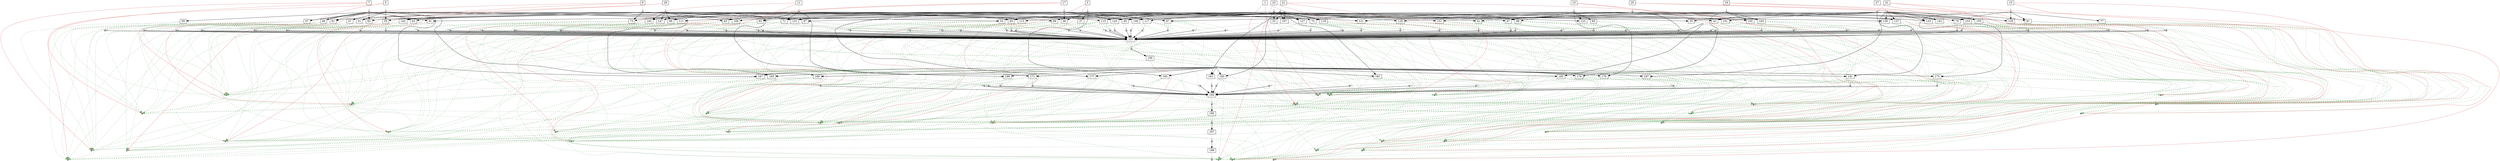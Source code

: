 strict digraph  {
	node [label="\N"];
	1	 [height=0,
		shape=rect,
		size=13.75,
		width=0];
	2	 [fillcolor=gray,
		height=0.1,
		label="",
		shape=rect,
		size=0,
		style=filled,
		width=0.1];
	1 -> 2	 [color=gray,
		size=12551910.0];
	201	 [fillcolor="#88bb88",
		height=0.1,
		label="",
		shape=rect,
		size=0,
		style=filled,
		width=0.1];
	1 -> 201	 [color="#dd7777",
		size=3225345.0,
		weight=0];
	202	 [fillcolor="#88bb88",
		height=0.1,
		label="",
		shape=rect,
		size=0,
		style=filled,
		width=0.1];
	1 -> 202	 [color="#dd7777",
		size=3225345.0,
		weight=0];
	33	 [height=0,
		shape=rect,
		size=10.79,
		width=0];
	2 -> 33	 [size=0];
	35	 [height=0,
		shape=rect,
		size=10.67,
		width=0];
	2 -> 35	 [size=0];
	69	 [height=0,
		shape=rect,
		size=10.64,
		width=0];
	2 -> 69	 [size=0];
	107	 [height=0,
		shape=rect,
		size=10.63,
		width=0];
	2 -> 107	 [size=0];
	129	 [height=0,
		shape=rect,
		size=10.56,
		width=0];
	2 -> 129	 [size=0];
	161	 [height=0,
		shape=rect,
		size=10.81,
		width=0];
	2 -> 161	 [size=0];
	3	 [height=0,
		shape=rect,
		size=13.22,
		width=0];
	4	 [fillcolor=gray,
		height=0.1,
		label="",
		shape=rect,
		size=0,
		style=filled,
		width=0.1];
	3 -> 4	 [color=gray,
		size=12519586.0];
	203	 [fillcolor="#88bb88",
		height=0.1,
		label="",
		shape=rect,
		size=0,
		style=filled,
		width=0.1];
	3 -> 203	 [color="#dd7777",
		size=3225345.0,
		weight=0];
	204	 [fillcolor="#88bb88",
		height=0.1,
		label="",
		shape=rect,
		size=0,
		style=filled,
		width=0.1];
	3 -> 204	 [color="#dd7777",
		size=3225345.0,
		weight=0];
	37	 [height=0,
		shape=rect,
		size=10.74,
		width=0];
	4 -> 37	 [size=0];
	39	 [height=0,
		shape=rect,
		size=10.61,
		width=0];
	4 -> 39	 [size=0];
	41	 [height=0,
		shape=rect,
		size=10.58,
		width=0];
	4 -> 41	 [size=0];
	43	 [height=0,
		shape=rect,
		size=10.65,
		width=0];
	4 -> 43	 [size=0];
	45	 [height=0,
		shape=rect,
		size=10.43,
		width=0];
	4 -> 45	 [size=0];
	71	 [height=0,
		shape=rect,
		size=10.69,
		width=0];
	4 -> 71	 [size=0];
	131	 [height=0,
		shape=rect,
		size=10.46,
		width=0];
	4 -> 131	 [size=0];
	163	 [height=0,
		shape=rect,
		size=10.92,
		width=0];
	4 -> 163	 [size=0];
	5	 [height=0,
		shape=rect,
		size=13.45,
		width=0];
	6	 [fillcolor=gray,
		height=0.1,
		label="",
		shape=rect,
		size=0,
		style=filled,
		width=0.1];
	5 -> 6	 [color=gray,
		size=12573522.0];
	205	 [fillcolor="#88bb88",
		height=0.1,
		label="",
		shape=rect,
		size=0,
		style=filled,
		width=0.1];
	5 -> 205	 [color="#dd7777",
		size=3225345.0,
		weight=0];
	206	 [fillcolor="#88bb88",
		height=0.1,
		label="",
		shape=rect,
		size=0,
		style=filled,
		width=0.1];
	5 -> 206	 [color="#dd7777",
		size=3225345.0,
		weight=0];
	47	 [height=0,
		shape=rect,
		size=10.48,
		width=0];
	6 -> 47	 [size=0];
	49	 [height=0,
		shape=rect,
		size=10.55,
		width=0];
	6 -> 49	 [size=0];
	51	 [height=0,
		shape=rect,
		size=10.52,
		width=0];
	6 -> 51	 [size=0];
	53	 [height=0,
		shape=rect,
		size=10.7,
		width=0];
	6 -> 53	 [size=0];
	55	 [height=0,
		shape=rect,
		size=10.64,
		width=0];
	6 -> 55	 [size=0];
	57	 [height=0,
		shape=rect,
		size=10.55,
		width=0];
	6 -> 57	 [size=0];
	83	 [height=0,
		shape=rect,
		size=10.54,
		width=0];
	6 -> 83	 [size=0];
	109	 [height=0,
		shape=rect,
		size=10.62,
		width=0];
	6 -> 109	 [size=0];
	165	 [height=0,
		shape=rect,
		size=10.81,
		width=0];
	6 -> 165	 [size=0];
	7	 [height=0,
		shape=rect,
		size=13.94,
		width=0];
	8	 [fillcolor=gray,
		height=0.1,
		label="",
		shape=rect,
		size=0,
		style=filled,
		width=0.1];
	7 -> 8	 [color=gray,
		size=12566710.0];
	207	 [fillcolor="#88bb88",
		height=0.1,
		label="",
		shape=rect,
		size=0,
		style=filled,
		width=0.1];
	7 -> 207	 [color="#dd7777",
		size=3225345.0,
		weight=0];
	208	 [fillcolor="#88bb88",
		height=0.1,
		label="",
		shape=rect,
		size=0,
		style=filled,
		width=0.1];
	7 -> 208	 [color="#dd7777",
		size=3225345.0,
		weight=0];
	8 -> 49	 [size=0];
	8 -> 57	 [size=0];
	59	 [height=0,
		shape=rect,
		size=10.51,
		width=0];
	8 -> 59	 [size=0];
	61	 [height=0,
		shape=rect,
		size=10.64,
		width=0];
	8 -> 61	 [size=0];
	63	 [height=0,
		shape=rect,
		size=10.72,
		width=0];
	8 -> 63	 [size=0];
	65	 [height=0,
		shape=rect,
		size=10.42,
		width=0];
	8 -> 65	 [size=0];
	91	 [height=0,
		shape=rect,
		size=10.45,
		width=0];
	8 -> 91	 [size=0];
	111	 [height=0,
		shape=rect,
		size=10.62,
		width=0];
	8 -> 111	 [size=0];
	167	 [height=0,
		shape=rect,
		size=10.66,
		width=0];
	8 -> 167	 [size=0];
	9	 [height=0,
		shape=rect,
		size=13.5,
		width=0];
	10	 [fillcolor=gray,
		height=0.1,
		label="",
		shape=rect,
		size=0,
		style=filled,
		width=0.1];
	9 -> 10	 [color=gray,
		size=12532602.0];
	209	 [fillcolor="#88bb88",
		height=0.1,
		label="",
		shape=rect,
		size=0,
		style=filled,
		width=0.1];
	9 -> 209	 [color="#dd7777",
		size=3225345.0,
		weight=0];
	210	 [fillcolor="#88bb88",
		height=0.1,
		label="",
		shape=rect,
		size=0,
		style=filled,
		width=0.1];
	9 -> 210	 [color="#dd7777",
		size=3225345.0,
		weight=0];
	10 -> 51	 [size=0];
	10 -> 61	 [size=0];
	67	 [height=0,
		shape=rect,
		size=10.57,
		width=0];
	10 -> 67	 [size=0];
	73	 [height=0,
		shape=rect,
		size=10.7,
		width=0];
	10 -> 73	 [size=0];
	113	 [height=0,
		shape=rect,
		size=10.54,
		width=0];
	10 -> 113	 [size=0];
	121	 [height=0,
		shape=rect,
		size=10.47,
		width=0];
	10 -> 121	 [size=0];
	143	 [height=0,
		shape=rect,
		size=10.74,
		width=0];
	10 -> 143	 [size=0];
	169	 [height=0,
		shape=rect,
		size=10.74,
		width=0];
	10 -> 169	 [size=0];
	11	 [height=0,
		shape=rect,
		size=13.67,
		width=0];
	12	 [fillcolor=gray,
		height=0.1,
		label="",
		shape=rect,
		size=0,
		style=filled,
		width=0.1];
	11 -> 12	 [color=gray,
		size=12576784.0];
	211	 [fillcolor="#88bb88",
		height=0.1,
		label="",
		shape=rect,
		size=0,
		style=filled,
		width=0.1];
	11 -> 211	 [color="#dd7777",
		size=3225345.0,
		weight=0];
	212	 [fillcolor="#88bb88",
		height=0.1,
		label="",
		shape=rect,
		size=0,
		style=filled,
		width=0.1];
	11 -> 212	 [color="#dd7777",
		size=3225345.0,
		weight=0];
	12 -> 69	 [size=0];
	12 -> 71	 [size=0];
	12 -> 73	 [size=0];
	75	 [height=0,
		shape=rect,
		size=10.64,
		width=0];
	12 -> 75	 [size=0];
	93	 [height=0,
		shape=rect,
		size=10.61,
		width=0];
	12 -> 93	 [size=0];
	115	 [height=0,
		shape=rect,
		size=10.78,
		width=0];
	12 -> 115	 [size=0];
	145	 [height=0,
		shape=rect,
		size=10.63,
		width=0];
	12 -> 145	 [size=0];
	171	 [height=0,
		shape=rect,
		size=10.62,
		width=0];
	12 -> 171	 [size=0];
	13	 [height=0,
		shape=rect,
		size=13.59,
		width=0];
	14	 [fillcolor=gray,
		height=0.1,
		label="",
		shape=rect,
		size=0,
		style=filled,
		width=0.1];
	13 -> 14	 [color=gray,
		size=12537082.0];
	213	 [fillcolor="#88bb88",
		height=0.1,
		label="",
		shape=rect,
		size=0,
		style=filled,
		width=0.1];
	13 -> 213	 [color="#dd7777",
		size=3225345.0,
		weight=0];
	214	 [fillcolor="#88bb88",
		height=0.1,
		label="",
		shape=rect,
		size=0,
		style=filled,
		width=0.1];
	13 -> 214	 [color="#dd7777",
		size=3225345.0,
		weight=0];
	77	 [height=0,
		shape=rect,
		size=10.54,
		width=0];
	14 -> 77	 [size=0];
	79	 [height=0,
		shape=rect,
		size=10.48,
		width=0];
	14 -> 79	 [size=0];
	81	 [height=0,
		shape=rect,
		size=10.52,
		width=0];
	14 -> 81	 [size=0];
	135	 [height=0,
		shape=rect,
		size=10.64,
		width=0];
	14 -> 135	 [size=0];
	173	 [height=0,
		shape=rect,
		size=10.75,
		width=0];
	14 -> 173	 [size=0];
	15	 [height=0,
		shape=rect,
		size=13.58,
		width=0];
	16	 [fillcolor=gray,
		height=0.1,
		label="",
		shape=rect,
		size=0,
		style=filled,
		width=0.1];
	15 -> 16	 [color=gray,
		size=12595850.0];
	215	 [fillcolor="#88bb88",
		height=0.1,
		label="",
		shape=rect,
		size=0,
		style=filled,
		width=0.1];
	15 -> 215	 [color="#dd7777",
		size=3225345.0,
		weight=0];
	216	 [fillcolor="#88bb88",
		height=0.1,
		label="",
		shape=rect,
		size=0,
		style=filled,
		width=0.1];
	15 -> 216	 [color="#dd7777",
		size=3225345.0,
		weight=0];
	16 -> 53	 [size=0];
	16 -> 83	 [size=0];
	85	 [height=0,
		shape=rect,
		size=10.6,
		width=0];
	16 -> 85	 [size=0];
	87	 [height=0,
		shape=rect,
		size=10.62,
		width=0];
	16 -> 87	 [size=0];
	89	 [height=0,
		shape=rect,
		size=10.46,
		width=0];
	16 -> 89	 [size=0];
	103	 [height=0,
		shape=rect,
		size=10.55,
		width=0];
	16 -> 103	 [size=0];
	123	 [height=0,
		shape=rect,
		size=10.76,
		width=0];
	16 -> 123	 [size=0];
	137	 [height=0,
		shape=rect,
		size=10.62,
		width=0];
	16 -> 137	 [size=0];
	175	 [height=0,
		shape=rect,
		size=10.8,
		width=0];
	16 -> 175	 [size=0];
	17	 [height=0,
		shape=rect,
		size=13.94,
		width=0];
	18	 [fillcolor=gray,
		height=0.1,
		label="",
		shape=rect,
		size=0,
		style=filled,
		width=0.1];
	17 -> 18	 [color=gray,
		size=12543776.0];
	217	 [fillcolor="#88bb88",
		height=0.1,
		label="",
		shape=rect,
		size=0,
		style=filled,
		width=0.1];
	17 -> 217	 [color="#dd7777",
		size=3225345.0,
		weight=0];
	218	 [fillcolor="#88bb88",
		height=0.1,
		label="",
		shape=rect,
		size=0,
		style=filled,
		width=0.1];
	17 -> 218	 [color="#dd7777",
		size=3225345.0,
		weight=0];
	18 -> 39	 [size=0];
	18 -> 63	 [size=0];
	18 -> 87	 [size=0];
	18 -> 91	 [size=0];
	18 -> 93	 [size=0];
	95	 [height=0,
		shape=rect,
		size=10.51,
		width=0];
	18 -> 95	 [size=0];
	97	 [height=0,
		shape=rect,
		size=10.53,
		width=0];
	18 -> 97	 [size=0];
	99	 [height=0,
		shape=rect,
		size=10.62,
		width=0];
	18 -> 99	 [size=0];
	101	 [height=0,
		shape=rect,
		size=10.66,
		width=0];
	18 -> 101	 [size=0];
	117	 [height=0,
		shape=rect,
		size=10.64,
		width=0];
	18 -> 117	 [size=0];
	125	 [height=0,
		shape=rect,
		size=10.4,
		width=0];
	18 -> 125	 [size=0];
	147	 [height=0,
		shape=rect,
		size=10.66,
		width=0];
	18 -> 147	 [size=0];
	177	 [height=0,
		shape=rect,
		size=10.82,
		width=0];
	18 -> 177	 [size=0];
	19	 [height=0,
		shape=rect,
		size=13.64,
		width=0];
	20	 [fillcolor=gray,
		height=0.1,
		label="",
		shape=rect,
		size=0,
		style=filled,
		width=0.1];
	19 -> 20	 [color=gray,
		size=12558428.0];
	219	 [fillcolor="#88bb88",
		height=0.1,
		label="",
		shape=rect,
		size=0,
		style=filled,
		width=0.1];
	19 -> 219	 [color="#dd7777",
		size=3225345.0,
		weight=0];
	220	 [fillcolor="#88bb88",
		height=0.1,
		label="",
		shape=rect,
		size=0,
		style=filled,
		width=0.1];
	19 -> 220	 [color="#dd7777",
		size=3225345.0,
		weight=0];
	20 -> 41	 [size=0];
	20 -> 75	 [size=0];
	20 -> 103	 [size=0];
	105	 [height=0,
		shape=rect,
		size=10.73,
		width=0];
	20 -> 105	 [size=0];
	153	 [height=0,
		shape=rect,
		size=10.62,
		width=0];
	20 -> 153	 [size=0];
	179	 [height=0,
		shape=rect,
		size=10.93,
		width=0];
	20 -> 179	 [size=0];
	21	 [height=0,
		shape=rect,
		size=13.75,
		width=0];
	22	 [fillcolor=gray,
		height=0.1,
		label="",
		shape=rect,
		size=0,
		style=filled,
		width=0.1];
	21 -> 22	 [color=gray,
		size=12555742.0];
	221	 [fillcolor="#88bb88",
		height=0.1,
		label="",
		shape=rect,
		size=0,
		style=filled,
		width=0.1];
	21 -> 221	 [color="#dd7777",
		size=3225345.0,
		weight=0];
	222	 [fillcolor="#88bb88",
		height=0.1,
		label="",
		shape=rect,
		size=0,
		style=filled,
		width=0.1];
	21 -> 222	 [color="#dd7777",
		size=3225345.0,
		weight=0];
	22 -> 79	 [size=0];
	22 -> 95	 [size=0];
	22 -> 105	 [size=0];
	22 -> 107	 [size=0];
	22 -> 109	 [size=0];
	22 -> 111	 [size=0];
	22 -> 113	 [size=0];
	22 -> 115	 [size=0];
	22 -> 117	 [size=0];
	119	 [height=0,
		shape=rect,
		size=10.57,
		width=0];
	22 -> 119	 [size=0];
	127	 [height=0,
		shape=rect,
		size=10.54,
		width=0];
	22 -> 127	 [size=0];
	139	 [height=0,
		shape=rect,
		size=10.46,
		width=0];
	22 -> 139	 [size=0];
	181	 [height=0,
		shape=rect,
		size=10.77,
		width=0];
	22 -> 181	 [size=0];
	23	 [height=0,
		shape=rect,
		size=13.69,
		width=0];
	24	 [fillcolor=gray,
		height=0.1,
		label="",
		shape=rect,
		size=0,
		style=filled,
		width=0.1];
	23 -> 24	 [color=gray,
		size=12554276.0];
	223	 [fillcolor="#88bb88",
		height=0.1,
		label="",
		shape=rect,
		size=0,
		style=filled,
		width=0.1];
	23 -> 223	 [color="#dd7777",
		size=3225345.0,
		weight=0];
	224	 [fillcolor="#88bb88",
		height=0.1,
		label="",
		shape=rect,
		size=0,
		style=filled,
		width=0.1];
	23 -> 224	 [color="#dd7777",
		size=3225345.0,
		weight=0];
	24 -> 33	 [size=0];
	24 -> 67	 [size=0];
	24 -> 89	 [size=0];
	24 -> 119	 [size=0];
	24 -> 121	 [size=0];
	24 -> 123	 [size=0];
	24 -> 125	 [size=0];
	24 -> 127	 [size=0];
	183	 [height=0,
		shape=rect,
		size=10.65,
		width=0];
	24 -> 183	 [size=0];
	25	 [height=0,
		shape=rect,
		size=13.57,
		width=0];
	26	 [fillcolor=gray,
		height=0.1,
		label="",
		shape=rect,
		size=0,
		style=filled,
		width=0.1];
	25 -> 26	 [color=gray,
		size=12528716.0];
	225	 [fillcolor="#88bb88",
		height=0.1,
		label="",
		shape=rect,
		size=0,
		style=filled,
		width=0.1];
	25 -> 225	 [color="#dd7777",
		size=3225345.0,
		weight=0];
	226	 [fillcolor="#88bb88",
		height=0.1,
		label="",
		shape=rect,
		size=0,
		style=filled,
		width=0.1];
	25 -> 226	 [color="#dd7777",
		size=3225345.0,
		weight=0];
	26 -> 129	 [size=0];
	26 -> 131	 [size=0];
	133	 [height=0,
		shape=rect,
		size=10.47,
		width=0];
	26 -> 133	 [size=0];
	141	 [height=0,
		shape=rect,
		size=10.49,
		width=0];
	26 -> 141	 [size=0];
	149	 [height=0,
		shape=rect,
		size=10.58,
		width=0];
	26 -> 149	 [size=0];
	185	 [height=0,
		shape=rect,
		size=10.75,
		width=0];
	26 -> 185	 [size=0];
	27	 [height=0,
		shape=rect,
		size=13.82,
		width=0];
	28	 [fillcolor=gray,
		height=0.1,
		label="",
		shape=rect,
		size=0,
		style=filled,
		width=0.1];
	27 -> 28	 [color=gray,
		size=12522128.0];
	227	 [fillcolor="#88bb88",
		height=0.1,
		label="",
		shape=rect,
		size=0,
		style=filled,
		width=0.1];
	27 -> 227	 [color="#dd7777",
		size=3225345.0,
		weight=0];
	228	 [fillcolor="#88bb88",
		height=0.1,
		label="",
		shape=rect,
		size=0,
		style=filled,
		width=0.1];
	27 -> 228	 [color="#dd7777",
		size=3225345.0,
		weight=0];
	28 -> 35	 [size=0];
	28 -> 43	 [size=0];
	28 -> 81	 [size=0];
	28 -> 97	 [size=0];
	28 -> 133	 [size=0];
	28 -> 135	 [size=0];
	28 -> 137	 [size=0];
	28 -> 139	 [size=0];
	28 -> 141	 [size=0];
	155	 [height=0,
		shape=rect,
		size=10.38,
		width=0];
	28 -> 155	 [size=0];
	187	 [height=0,
		shape=rect,
		size=10.76,
		width=0];
	28 -> 187	 [size=0];
	29	 [height=0,
		shape=rect,
		size=13.12,
		width=0];
	30	 [fillcolor=gray,
		height=0.1,
		label="",
		shape=rect,
		size=0,
		style=filled,
		width=0.1];
	29 -> 30	 [color=gray,
		size=12567426.0];
	229	 [fillcolor="#88bb88",
		height=0.1,
		label="",
		shape=rect,
		size=0,
		style=filled,
		width=0.1];
	29 -> 229	 [color="#dd7777",
		size=3225345.0,
		weight=0];
	230	 [fillcolor="#88bb88",
		height=0.1,
		label="",
		shape=rect,
		size=0,
		style=filled,
		width=0.1];
	29 -> 230	 [color="#dd7777",
		size=3225345.0,
		weight=0];
	30 -> 45	 [size=0];
	30 -> 55	 [size=0];
	30 -> 65	 [size=0];
	30 -> 99	 [size=0];
	30 -> 143	 [size=0];
	30 -> 145	 [size=0];
	30 -> 147	 [size=0];
	30 -> 149	 [size=0];
	151	 [height=0,
		shape=rect,
		size=10.6,
		width=0];
	30 -> 151	 [size=0];
	189	 [height=0,
		shape=rect,
		size=10.62,
		width=0];
	30 -> 189	 [size=0];
	31	 [height=0,
		shape=rect,
		size=13.41,
		width=0];
	32	 [fillcolor=gray,
		height=0.1,
		label="",
		shape=rect,
		size=0,
		style=filled,
		width=0.1];
	31 -> 32	 [color=gray,
		size=12550310.0];
	231	 [fillcolor="#88bb88",
		height=0.1,
		label="",
		shape=rect,
		size=0,
		style=filled,
		width=0.1];
	31 -> 231	 [color="#dd7777",
		size=3225345.0,
		weight=0];
	232	 [fillcolor="#88bb88",
		height=0.1,
		label="",
		shape=rect,
		size=0,
		style=filled,
		width=0.1];
	31 -> 232	 [color="#dd7777",
		size=3225345.0,
		weight=0];
	32 -> 101	 [size=0];
	32 -> 151	 [size=0];
	32 -> 153	 [size=0];
	32 -> 155	 [size=0];
	191	 [height=0,
		shape=rect,
		size=10.4,
		width=0];
	32 -> 191	 [size=0];
	34	 [fillcolor=gray,
		height=0.1,
		label="",
		shape=rect,
		size=0,
		style=filled,
		width=0.1];
	33 -> 34	 [color=gray,
		size=16836755.0];
	33 -> 201	 [color="#77aa77",
		size=0,
		style=dashed,
		weight=0];
	33 -> 202	 [color="#77aa77",
		size=0,
		style=dashed,
		weight=0];
	33 -> 223	 [color="#77aa77",
		size=0,
		style=dashed,
		weight=0];
	33 -> 224	 [color="#77aa77",
		size=0,
		style=dashed,
		weight=0];
	157	 [height=0,
		shape=rect,
		size=4.96,
		width=0];
	34 -> 157	 [size=175033.0];
	36	 [fillcolor=gray,
		height=0.1,
		label="",
		shape=rect,
		size=0,
		style=filled,
		width=0.1];
	35 -> 36	 [color=gray,
		size=16804607.0];
	35 -> 201	 [color="#77aa77",
		size=0,
		style=dashed,
		weight=0];
	35 -> 202	 [color="#77aa77",
		size=0,
		style=dashed,
		weight=0];
	35 -> 227	 [color="#77aa77",
		size=0,
		style=dashed,
		weight=0];
	35 -> 228	 [color="#77aa77",
		size=0,
		style=dashed,
		weight=0];
	36 -> 157	 [size=175033.0];
	38	 [fillcolor=gray,
		height=0.1,
		label="",
		shape=rect,
		size=0,
		style=filled,
		width=0.1];
	37 -> 38	 [color=gray,
		size=8472539.0];
	37 -> 203	 [color="#77aa77",
		size=0,
		style=dashed,
		weight=0];
	37 -> 204	 [color="#77aa77",
		size=0,
		style=dashed,
		weight=0];
	38 -> 157	 [size=175033.0];
	40	 [fillcolor=gray,
		height=0.1,
		label="",
		shape=rect,
		size=0,
		style=filled,
		width=0.1];
	39 -> 40	 [color=gray,
		size=16793931.0];
	39 -> 203	 [color="#77aa77",
		size=0,
		style=dashed,
		weight=0];
	39 -> 204	 [color="#77aa77",
		size=0,
		style=dashed,
		weight=0];
	39 -> 217	 [color="#77aa77",
		size=0,
		style=dashed,
		weight=0];
	39 -> 218	 [color="#77aa77",
		size=0,
		style=dashed,
		weight=0];
	40 -> 157	 [size=175033.0];
	42	 [fillcolor=gray,
		height=0.1,
		label="",
		shape=rect,
		size=0,
		style=filled,
		width=0.1];
	41 -> 42	 [color=gray,
		size=16808583.0];
	41 -> 203	 [color="#77aa77",
		size=0,
		style=dashed,
		weight=0];
	41 -> 204	 [color="#77aa77",
		size=0,
		style=dashed,
		weight=0];
	41 -> 219	 [color="#77aa77",
		size=0,
		style=dashed,
		weight=0];
	41 -> 220	 [color="#77aa77",
		size=0,
		style=dashed,
		weight=0];
	42 -> 157	 [size=175033.0];
	44	 [fillcolor=gray,
		height=0.1,
		label="",
		shape=rect,
		size=0,
		style=filled,
		width=0.1];
	43 -> 44	 [color=gray,
		size=16772283.0];
	43 -> 203	 [color="#77aa77",
		size=0,
		style=dashed,
		weight=0];
	43 -> 204	 [color="#77aa77",
		size=0,
		style=dashed,
		weight=0];
	43 -> 227	 [color="#77aa77",
		size=0,
		style=dashed,
		weight=0];
	43 -> 228	 [color="#77aa77",
		size=0,
		style=dashed,
		weight=0];
	44 -> 157	 [size=175033.0];
	46	 [fillcolor=gray,
		height=0.1,
		label="",
		shape=rect,
		size=0,
		style=filled,
		width=0.1];
	45 -> 46	 [color=gray,
		size=16817581.0];
	45 -> 203	 [color="#77aa77",
		size=0,
		style=dashed,
		weight=0];
	45 -> 204	 [color="#77aa77",
		size=0,
		style=dashed,
		weight=0];
	45 -> 229	 [color="#77aa77",
		size=0,
		style=dashed,
		weight=0];
	45 -> 230	 [color="#77aa77",
		size=0,
		style=dashed,
		weight=0];
	46 -> 157	 [size=175033.0];
	48	 [fillcolor=gray,
		height=0.1,
		label="",
		shape=rect,
		size=0,
		style=filled,
		width=0.1];
	47 -> 48	 [color=gray,
		size=8526475.0];
	47 -> 205	 [color="#77aa77",
		size=0,
		style=dashed,
		weight=0];
	47 -> 206	 [color="#77aa77",
		size=0,
		style=dashed,
		weight=0];
	48 -> 157	 [size=175033.0];
	50	 [fillcolor=gray,
		height=0.1,
		label="",
		shape=rect,
		size=0,
		style=filled,
		width=0.1];
	49 -> 50	 [color=gray,
		size=16870801.0];
	49 -> 205	 [color="#77aa77",
		size=0,
		style=dashed,
		weight=0];
	49 -> 206	 [color="#77aa77",
		size=0,
		style=dashed,
		weight=0];
	49 -> 207	 [color="#77aa77",
		size=0,
		style=dashed,
		weight=0];
	49 -> 208	 [color="#77aa77",
		size=0,
		style=dashed,
		weight=0];
	50 -> 157	 [size=175033.0];
	52	 [fillcolor=gray,
		height=0.1,
		label="",
		shape=rect,
		size=0,
		style=filled,
		width=0.1];
	51 -> 52	 [color=gray,
		size=16836693.0];
	51 -> 205	 [color="#77aa77",
		size=0,
		style=dashed,
		weight=0];
	51 -> 206	 [color="#77aa77",
		size=0,
		style=dashed,
		weight=0];
	51 -> 209	 [color="#77aa77",
		size=0,
		style=dashed,
		weight=0];
	51 -> 210	 [color="#77aa77",
		size=0,
		style=dashed,
		weight=0];
	52 -> 157	 [size=175033.0];
	54	 [fillcolor=gray,
		height=0.1,
		label="",
		shape=rect,
		size=0,
		style=filled,
		width=0.1];
	53 -> 54	 [color=gray,
		size=16899941.0];
	53 -> 205	 [color="#77aa77",
		size=0,
		style=dashed,
		weight=0];
	53 -> 206	 [color="#77aa77",
		size=0,
		style=dashed,
		weight=0];
	53 -> 215	 [color="#77aa77",
		size=0,
		style=dashed,
		weight=0];
	53 -> 216	 [color="#77aa77",
		size=0,
		style=dashed,
		weight=0];
	54 -> 157	 [size=175033.0];
	56	 [fillcolor=gray,
		height=0.1,
		label="",
		shape=rect,
		size=0,
		style=filled,
		width=0.1];
	55 -> 56	 [color=gray,
		size=16871517.0];
	55 -> 205	 [color="#77aa77",
		size=0,
		style=dashed,
		weight=0];
	55 -> 206	 [color="#77aa77",
		size=0,
		style=dashed,
		weight=0];
	55 -> 229	 [color="#77aa77",
		size=0,
		style=dashed,
		weight=0];
	55 -> 230	 [color="#77aa77",
		size=0,
		style=dashed,
		weight=0];
	56 -> 157	 [size=175033.0];
	58	 [fillcolor=gray,
		height=0.1,
		label="",
		shape=rect,
		size=0,
		style=filled,
		width=0.1];
	57 -> 58	 [color=gray,
		size=16870801.0];
	57 -> 205	 [color="#77aa77",
		size=0,
		style=dashed,
		weight=0];
	57 -> 206	 [color="#77aa77",
		size=0,
		style=dashed,
		weight=0];
	57 -> 207	 [color="#77aa77",
		size=0,
		style=dashed,
		weight=0];
	57 -> 208	 [color="#77aa77",
		size=0,
		style=dashed,
		weight=0];
	58 -> 157	 [size=175033.0];
	60	 [fillcolor=gray,
		height=0.1,
		label="",
		shape=rect,
		size=0,
		style=filled,
		width=0.1];
	59 -> 60	 [color=gray,
		size=8519663.0];
	59 -> 207	 [color="#77aa77",
		size=0,
		style=dashed,
		weight=0];
	59 -> 208	 [color="#77aa77",
		size=0,
		style=dashed,
		weight=0];
	60 -> 157	 [size=175033.0];
	62	 [fillcolor=gray,
		height=0.1,
		label="",
		shape=rect,
		size=0,
		style=filled,
		width=0.1];
	61 -> 62	 [color=gray,
		size=16829881.0];
	61 -> 207	 [color="#77aa77",
		size=0,
		style=dashed,
		weight=0];
	61 -> 208	 [color="#77aa77",
		size=0,
		style=dashed,
		weight=0];
	61 -> 209	 [color="#77aa77",
		size=0,
		style=dashed,
		weight=0];
	61 -> 210	 [color="#77aa77",
		size=0,
		style=dashed,
		weight=0];
	62 -> 157	 [size=175033.0];
	64	 [fillcolor=gray,
		height=0.1,
		label="",
		shape=rect,
		size=0,
		style=filled,
		width=0.1];
	63 -> 64	 [color=gray,
		size=16841055.0];
	63 -> 207	 [color="#77aa77",
		size=0,
		style=dashed,
		weight=0];
	63 -> 208	 [color="#77aa77",
		size=0,
		style=dashed,
		weight=0];
	63 -> 217	 [color="#77aa77",
		size=0,
		style=dashed,
		weight=0];
	63 -> 218	 [color="#77aa77",
		size=0,
		style=dashed,
		weight=0];
	64 -> 157	 [size=175033.0];
	66	 [fillcolor=gray,
		height=0.1,
		label="",
		shape=rect,
		size=0,
		style=filled,
		width=0.1];
	65 -> 66	 [color=gray,
		size=16864705.0];
	65 -> 207	 [color="#77aa77",
		size=0,
		style=dashed,
		weight=0];
	65 -> 208	 [color="#77aa77",
		size=0,
		style=dashed,
		weight=0];
	65 -> 229	 [color="#77aa77",
		size=0,
		style=dashed,
		weight=0];
	65 -> 230	 [color="#77aa77",
		size=0,
		style=dashed,
		weight=0];
	66 -> 157	 [size=175033.0];
	68	 [fillcolor=gray,
		height=0.1,
		label="",
		shape=rect,
		size=0,
		style=filled,
		width=0.1];
	67 -> 68	 [color=gray,
		size=16817447.0];
	67 -> 209	 [color="#77aa77",
		size=0,
		style=dashed,
		weight=0];
	67 -> 210	 [color="#77aa77",
		size=0,
		style=dashed,
		weight=0];
	67 -> 223	 [color="#77aa77",
		size=0,
		style=dashed,
		weight=0];
	67 -> 224	 [color="#77aa77",
		size=0,
		style=dashed,
		weight=0];
	68 -> 157	 [size=175033.0];
	70	 [fillcolor=gray,
		height=0.1,
		label="",
		shape=rect,
		size=0,
		style=filled,
		width=0.1];
	69 -> 70	 [color=gray,
		size=16859263.0];
	69 -> 201	 [color="#77aa77",
		size=0,
		style=dashed,
		weight=0];
	69 -> 202	 [color="#77aa77",
		size=0,
		style=dashed,
		weight=0];
	69 -> 211	 [color="#77aa77",
		size=0,
		style=dashed,
		weight=0];
	69 -> 212	 [color="#77aa77",
		size=0,
		style=dashed,
		weight=0];
	70 -> 157	 [size=175033.0];
	72	 [fillcolor=gray,
		height=0.1,
		label="",
		shape=rect,
		size=0,
		style=filled,
		width=0.1];
	71 -> 72	 [color=gray,
		size=16826939.0];
	71 -> 203	 [color="#77aa77",
		size=0,
		style=dashed,
		weight=0];
	71 -> 204	 [color="#77aa77",
		size=0,
		style=dashed,
		weight=0];
	71 -> 211	 [color="#77aa77",
		size=0,
		style=dashed,
		weight=0];
	71 -> 212	 [color="#77aa77",
		size=0,
		style=dashed,
		weight=0];
	72 -> 157	 [size=175033.0];
	74	 [fillcolor=gray,
		height=0.1,
		label="",
		shape=rect,
		size=0,
		style=filled,
		width=0.1];
	73 -> 74	 [color=gray,
		size=16839955.0];
	73 -> 209	 [color="#77aa77",
		size=0,
		style=dashed,
		weight=0];
	73 -> 210	 [color="#77aa77",
		size=0,
		style=dashed,
		weight=0];
	73 -> 211	 [color="#77aa77",
		size=0,
		style=dashed,
		weight=0];
	73 -> 212	 [color="#77aa77",
		size=0,
		style=dashed,
		weight=0];
	74 -> 157	 [size=175033.0];
	76	 [fillcolor=gray,
		height=0.1,
		label="",
		shape=rect,
		size=0,
		style=filled,
		width=0.1];
	75 -> 76	 [color=gray,
		size=16865781.0];
	75 -> 211	 [color="#77aa77",
		size=0,
		style=dashed,
		weight=0];
	75 -> 212	 [color="#77aa77",
		size=0,
		style=dashed,
		weight=0];
	75 -> 219	 [color="#77aa77",
		size=0,
		style=dashed,
		weight=0];
	75 -> 220	 [color="#77aa77",
		size=0,
		style=dashed,
		weight=0];
	76 -> 157	 [size=175033.0];
	78	 [fillcolor=gray,
		height=0.1,
		label="",
		shape=rect,
		size=0,
		style=filled,
		width=0.1];
	77 -> 78	 [color=gray,
		size=8490035.0];
	77 -> 213	 [color="#77aa77",
		size=0,
		style=dashed,
		weight=0];
	77 -> 214	 [color="#77aa77",
		size=0,
		style=dashed,
		weight=0];
	78 -> 157	 [size=175033.0];
	80	 [fillcolor=gray,
		height=0.1,
		label="",
		shape=rect,
		size=0,
		style=filled,
		width=0.1];
	79 -> 80	 [color=gray,
		size=16823393.0];
	79 -> 213	 [color="#77aa77",
		size=0,
		style=dashed,
		weight=0];
	79 -> 214	 [color="#77aa77",
		size=0,
		style=dashed,
		weight=0];
	79 -> 221	 [color="#77aa77",
		size=0,
		style=dashed,
		weight=0];
	79 -> 222	 [color="#77aa77",
		size=0,
		style=dashed,
		weight=0];
	80 -> 157	 [size=175033.0];
	82	 [fillcolor=gray,
		height=0.1,
		label="",
		shape=rect,
		size=0,
		style=filled,
		width=0.1];
	81 -> 82	 [color=gray,
		size=16789779.0];
	81 -> 213	 [color="#77aa77",
		size=0,
		style=dashed,
		weight=0];
	81 -> 214	 [color="#77aa77",
		size=0,
		style=dashed,
		weight=0];
	81 -> 227	 [color="#77aa77",
		size=0,
		style=dashed,
		weight=0];
	81 -> 228	 [color="#77aa77",
		size=0,
		style=dashed,
		weight=0];
	82 -> 157	 [size=175033.0];
	84	 [fillcolor=gray,
		height=0.1,
		label="",
		shape=rect,
		size=0,
		style=filled,
		width=0.1];
	83 -> 84	 [color=gray,
		size=16899941.0];
	83 -> 205	 [color="#77aa77",
		size=0,
		style=dashed,
		weight=0];
	83 -> 206	 [color="#77aa77",
		size=0,
		style=dashed,
		weight=0];
	83 -> 215	 [color="#77aa77",
		size=0,
		style=dashed,
		weight=0];
	83 -> 216	 [color="#77aa77",
		size=0,
		style=dashed,
		weight=0];
	84 -> 157	 [size=175033.0];
	86	 [fillcolor=gray,
		height=0.1,
		label="",
		shape=rect,
		size=0,
		style=filled,
		width=0.1];
	85 -> 86	 [color=gray,
		size=8548803.0];
	85 -> 215	 [color="#77aa77",
		size=0,
		style=dashed,
		weight=0];
	85 -> 216	 [color="#77aa77",
		size=0,
		style=dashed,
		weight=0];
	86 -> 157	 [size=175033.0];
	88	 [fillcolor=gray,
		height=0.1,
		label="",
		shape=rect,
		size=0,
		style=filled,
		width=0.1];
	87 -> 88	 [color=gray,
		size=16870195.0];
	87 -> 215	 [color="#77aa77",
		size=0,
		style=dashed,
		weight=0];
	87 -> 216	 [color="#77aa77",
		size=0,
		style=dashed,
		weight=0];
	87 -> 217	 [color="#77aa77",
		size=0,
		style=dashed,
		weight=0];
	87 -> 218	 [color="#77aa77",
		size=0,
		style=dashed,
		weight=0];
	88 -> 157	 [size=175033.0];
	90	 [fillcolor=gray,
		height=0.1,
		label="",
		shape=rect,
		size=0,
		style=filled,
		width=0.1];
	89 -> 90	 [color=gray,
		size=16880695.0];
	89 -> 215	 [color="#77aa77",
		size=0,
		style=dashed,
		weight=0];
	89 -> 216	 [color="#77aa77",
		size=0,
		style=dashed,
		weight=0];
	89 -> 223	 [color="#77aa77",
		size=0,
		style=dashed,
		weight=0];
	89 -> 224	 [color="#77aa77",
		size=0,
		style=dashed,
		weight=0];
	90 -> 157	 [size=175033.0];
	92	 [fillcolor=gray,
		height=0.1,
		label="",
		shape=rect,
		size=0,
		style=filled,
		width=0.1];
	91 -> 92	 [color=gray,
		size=16841055.0];
	91 -> 207	 [color="#77aa77",
		size=0,
		style=dashed,
		weight=0];
	91 -> 208	 [color="#77aa77",
		size=0,
		style=dashed,
		weight=0];
	91 -> 217	 [color="#77aa77",
		size=0,
		style=dashed,
		weight=0];
	91 -> 218	 [color="#77aa77",
		size=0,
		style=dashed,
		weight=0];
	92 -> 157	 [size=175033.0];
	94	 [fillcolor=gray,
		height=0.1,
		label="",
		shape=rect,
		size=0,
		style=filled,
		width=0.1];
	93 -> 94	 [color=gray,
		size=16851129.0];
	93 -> 211	 [color="#77aa77",
		size=0,
		style=dashed,
		weight=0];
	93 -> 212	 [color="#77aa77",
		size=0,
		style=dashed,
		weight=0];
	93 -> 217	 [color="#77aa77",
		size=0,
		style=dashed,
		weight=0];
	93 -> 218	 [color="#77aa77",
		size=0,
		style=dashed,
		weight=0];
	94 -> 157	 [size=175033.0];
	96	 [fillcolor=gray,
		height=0.1,
		label="",
		shape=rect,
		size=0,
		style=filled,
		width=0.1];
	95 -> 96	 [color=gray,
		size=16830087.0];
	95 -> 217	 [color="#77aa77",
		size=0,
		style=dashed,
		weight=0];
	95 -> 218	 [color="#77aa77",
		size=0,
		style=dashed,
		weight=0];
	95 -> 221	 [color="#77aa77",
		size=0,
		style=dashed,
		weight=0];
	95 -> 222	 [color="#77aa77",
		size=0,
		style=dashed,
		weight=0];
	96 -> 157	 [size=175033.0];
	98	 [fillcolor=gray,
		height=0.1,
		label="",
		shape=rect,
		size=0,
		style=filled,
		width=0.1];
	97 -> 98	 [color=gray,
		size=16796473.0];
	97 -> 217	 [color="#77aa77",
		size=0,
		style=dashed,
		weight=0];
	97 -> 218	 [color="#77aa77",
		size=0,
		style=dashed,
		weight=0];
	97 -> 227	 [color="#77aa77",
		size=0,
		style=dashed,
		weight=0];
	97 -> 228	 [color="#77aa77",
		size=0,
		style=dashed,
		weight=0];
	98 -> 157	 [size=175033.0];
	100	 [fillcolor=gray,
		height=0.1,
		label="",
		shape=rect,
		size=0,
		style=filled,
		width=0.1];
	99 -> 100	 [color=gray,
		size=16841771.0];
	99 -> 217	 [color="#77aa77",
		size=0,
		style=dashed,
		weight=0];
	99 -> 218	 [color="#77aa77",
		size=0,
		style=dashed,
		weight=0];
	99 -> 229	 [color="#77aa77",
		size=0,
		style=dashed,
		weight=0];
	99 -> 230	 [color="#77aa77",
		size=0,
		style=dashed,
		weight=0];
	100 -> 157	 [size=175033.0];
	102	 [fillcolor=gray,
		height=0.1,
		label="",
		shape=rect,
		size=0,
		style=filled,
		width=0.1];
	101 -> 102	 [color=gray,
		size=16824655.0];
	101 -> 217	 [color="#77aa77",
		size=0,
		style=dashed,
		weight=0];
	101 -> 218	 [color="#77aa77",
		size=0,
		style=dashed,
		weight=0];
	101 -> 231	 [color="#77aa77",
		size=0,
		style=dashed,
		weight=0];
	101 -> 232	 [color="#77aa77",
		size=0,
		style=dashed,
		weight=0];
	102 -> 157	 [size=175033.0];
	104	 [fillcolor=gray,
		height=0.1,
		label="",
		shape=rect,
		size=0,
		style=filled,
		width=0.1];
	103 -> 104	 [color=gray,
		size=16884847.0];
	103 -> 215	 [color="#77aa77",
		size=0,
		style=dashed,
		weight=0];
	103 -> 216	 [color="#77aa77",
		size=0,
		style=dashed,
		weight=0];
	103 -> 219	 [color="#77aa77",
		size=0,
		style=dashed,
		weight=0];
	103 -> 220	 [color="#77aa77",
		size=0,
		style=dashed,
		weight=0];
	104 -> 157	 [size=175033.0];
	106	 [fillcolor=gray,
		height=0.1,
		label="",
		shape=rect,
		size=0,
		style=filled,
		width=0.1];
	105 -> 106	 [color=gray,
		size=16844739.0];
	105 -> 219	 [color="#77aa77",
		size=0,
		style=dashed,
		weight=0];
	105 -> 220	 [color="#77aa77",
		size=0,
		style=dashed,
		weight=0];
	105 -> 221	 [color="#77aa77",
		size=0,
		style=dashed,
		weight=0];
	105 -> 222	 [color="#77aa77",
		size=0,
		style=dashed,
		weight=0];
	106 -> 157	 [size=175033.0];
	108	 [fillcolor=gray,
		height=0.1,
		label="",
		shape=rect,
		size=0,
		style=filled,
		width=0.1];
	107 -> 108	 [color=gray,
		size=16838221.0];
	107 -> 201	 [color="#77aa77",
		size=0,
		style=dashed,
		weight=0];
	107 -> 202	 [color="#77aa77",
		size=0,
		style=dashed,
		weight=0];
	107 -> 221	 [color="#77aa77",
		size=0,
		style=dashed,
		weight=0];
	107 -> 222	 [color="#77aa77",
		size=0,
		style=dashed,
		weight=0];
	108 -> 157	 [size=175033.0];
	110	 [fillcolor=gray,
		height=0.1,
		label="",
		shape=rect,
		size=0,
		style=filled,
		width=0.1];
	109 -> 110	 [color=gray,
		size=16859833.0];
	109 -> 205	 [color="#77aa77",
		size=0,
		style=dashed,
		weight=0];
	109 -> 206	 [color="#77aa77",
		size=0,
		style=dashed,
		weight=0];
	109 -> 221	 [color="#77aa77",
		size=0,
		style=dashed,
		weight=0];
	109 -> 222	 [color="#77aa77",
		size=0,
		style=dashed,
		weight=0];
	110 -> 157	 [size=175033.0];
	112	 [fillcolor=gray,
		height=0.1,
		label="",
		shape=rect,
		size=0,
		style=filled,
		width=0.1];
	111 -> 112	 [color=gray,
		size=16853021.0];
	111 -> 207	 [color="#77aa77",
		size=0,
		style=dashed,
		weight=0];
	111 -> 208	 [color="#77aa77",
		size=0,
		style=dashed,
		weight=0];
	111 -> 221	 [color="#77aa77",
		size=0,
		style=dashed,
		weight=0];
	111 -> 222	 [color="#77aa77",
		size=0,
		style=dashed,
		weight=0];
	112 -> 157	 [size=175033.0];
	114	 [fillcolor=gray,
		height=0.1,
		label="",
		shape=rect,
		size=0,
		style=filled,
		width=0.1];
	113 -> 114	 [color=gray,
		size=16818913.0];
	113 -> 209	 [color="#77aa77",
		size=0,
		style=dashed,
		weight=0];
	113 -> 210	 [color="#77aa77",
		size=0,
		style=dashed,
		weight=0];
	113 -> 221	 [color="#77aa77",
		size=0,
		style=dashed,
		weight=0];
	113 -> 222	 [color="#77aa77",
		size=0,
		style=dashed,
		weight=0];
	114 -> 157	 [size=175033.0];
	116	 [fillcolor=gray,
		height=0.1,
		label="",
		shape=rect,
		size=0,
		style=filled,
		width=0.1];
	115 -> 116	 [color=gray,
		size=16863095.0];
	115 -> 211	 [color="#77aa77",
		size=0,
		style=dashed,
		weight=0];
	115 -> 212	 [color="#77aa77",
		size=0,
		style=dashed,
		weight=0];
	115 -> 221	 [color="#77aa77",
		size=0,
		style=dashed,
		weight=0];
	115 -> 222	 [color="#77aa77",
		size=0,
		style=dashed,
		weight=0];
	116 -> 157	 [size=175033.0];
	118	 [fillcolor=gray,
		height=0.1,
		label="",
		shape=rect,
		size=0,
		style=filled,
		width=0.1];
	117 -> 118	 [color=gray,
		size=16830087.0];
	117 -> 217	 [color="#77aa77",
		size=0,
		style=dashed,
		weight=0];
	117 -> 218	 [color="#77aa77",
		size=0,
		style=dashed,
		weight=0];
	117 -> 221	 [color="#77aa77",
		size=0,
		style=dashed,
		weight=0];
	117 -> 222	 [color="#77aa77",
		size=0,
		style=dashed,
		weight=0];
	118 -> 157	 [size=175033.0];
	120	 [fillcolor=gray,
		height=0.1,
		label="",
		shape=rect,
		size=0,
		style=filled,
		width=0.1];
	119 -> 120	 [color=gray,
		size=16840587.0];
	119 -> 221	 [color="#77aa77",
		size=0,
		style=dashed,
		weight=0];
	119 -> 222	 [color="#77aa77",
		size=0,
		style=dashed,
		weight=0];
	119 -> 223	 [color="#77aa77",
		size=0,
		style=dashed,
		weight=0];
	119 -> 224	 [color="#77aa77",
		size=0,
		style=dashed,
		weight=0];
	120 -> 157	 [size=175033.0];
	122	 [fillcolor=gray,
		height=0.1,
		label="",
		shape=rect,
		size=0,
		style=filled,
		width=0.1];
	121 -> 122	 [color=gray,
		size=16817447.0];
	121 -> 209	 [color="#77aa77",
		size=0,
		style=dashed,
		weight=0];
	121 -> 210	 [color="#77aa77",
		size=0,
		style=dashed,
		weight=0];
	121 -> 223	 [color="#77aa77",
		size=0,
		style=dashed,
		weight=0];
	121 -> 224	 [color="#77aa77",
		size=0,
		style=dashed,
		weight=0];
	122 -> 157	 [size=175033.0];
	124	 [fillcolor=gray,
		height=0.1,
		label="",
		shape=rect,
		size=0,
		style=filled,
		width=0.1];
	123 -> 124	 [color=gray,
		size=16880695.0];
	123 -> 215	 [color="#77aa77",
		size=0,
		style=dashed,
		weight=0];
	123 -> 216	 [color="#77aa77",
		size=0,
		style=dashed,
		weight=0];
	123 -> 223	 [color="#77aa77",
		size=0,
		style=dashed,
		weight=0];
	123 -> 224	 [color="#77aa77",
		size=0,
		style=dashed,
		weight=0];
	124 -> 157	 [size=175033.0];
	126	 [fillcolor=gray,
		height=0.1,
		label="",
		shape=rect,
		size=0,
		style=filled,
		width=0.1];
	125 -> 126	 [color=gray,
		size=16828621.0];
	125 -> 217	 [color="#77aa77",
		size=0,
		style=dashed,
		weight=0];
	125 -> 218	 [color="#77aa77",
		size=0,
		style=dashed,
		weight=0];
	125 -> 223	 [color="#77aa77",
		size=0,
		style=dashed,
		weight=0];
	125 -> 224	 [color="#77aa77",
		size=0,
		style=dashed,
		weight=0];
	126 -> 157	 [size=175033.0];
	128	 [fillcolor=gray,
		height=0.1,
		label="",
		shape=rect,
		size=0,
		style=filled,
		width=0.1];
	127 -> 128	 [color=gray,
		size=16840587.0];
	127 -> 221	 [color="#77aa77",
		size=0,
		style=dashed,
		weight=0];
	127 -> 222	 [color="#77aa77",
		size=0,
		style=dashed,
		weight=0];
	127 -> 223	 [color="#77aa77",
		size=0,
		style=dashed,
		weight=0];
	127 -> 224	 [color="#77aa77",
		size=0,
		style=dashed,
		weight=0];
	128 -> 157	 [size=175033.0];
	130	 [fillcolor=gray,
		height=0.1,
		label="",
		shape=rect,
		size=0,
		style=filled,
		width=0.1];
	129 -> 130	 [color=gray,
		size=16811195.0];
	129 -> 201	 [color="#77aa77",
		size=0,
		style=dashed,
		weight=0];
	129 -> 202	 [color="#77aa77",
		size=0,
		style=dashed,
		weight=0];
	129 -> 225	 [color="#77aa77",
		size=0,
		style=dashed,
		weight=0];
	129 -> 226	 [color="#77aa77",
		size=0,
		style=dashed,
		weight=0];
	130 -> 157	 [size=175033.0];
	132	 [fillcolor=gray,
		height=0.1,
		label="",
		shape=rect,
		size=0,
		style=filled,
		width=0.1];
	131 -> 132	 [color=gray,
		size=16778871.0];
	131 -> 203	 [color="#77aa77",
		size=0,
		style=dashed,
		weight=0];
	131 -> 204	 [color="#77aa77",
		size=0,
		style=dashed,
		weight=0];
	131 -> 225	 [color="#77aa77",
		size=0,
		style=dashed,
		weight=0];
	131 -> 226	 [color="#77aa77",
		size=0,
		style=dashed,
		weight=0];
	132 -> 157	 [size=175033.0];
	134	 [fillcolor=gray,
		height=0.1,
		label="",
		shape=rect,
		size=0,
		style=filled,
		width=0.1];
	133 -> 134	 [color=gray,
		size=16781413.0];
	133 -> 225	 [color="#77aa77",
		size=0,
		style=dashed,
		weight=0];
	133 -> 226	 [color="#77aa77",
		size=0,
		style=dashed,
		weight=0];
	133 -> 227	 [color="#77aa77",
		size=0,
		style=dashed,
		weight=0];
	133 -> 228	 [color="#77aa77",
		size=0,
		style=dashed,
		weight=0];
	134 -> 157	 [size=175033.0];
	136	 [fillcolor=gray,
		height=0.1,
		label="",
		shape=rect,
		size=0,
		style=filled,
		width=0.1];
	135 -> 136	 [color=gray,
		size=16789779.0];
	135 -> 213	 [color="#77aa77",
		size=0,
		style=dashed,
		weight=0];
	135 -> 214	 [color="#77aa77",
		size=0,
		style=dashed,
		weight=0];
	135 -> 227	 [color="#77aa77",
		size=0,
		style=dashed,
		weight=0];
	135 -> 228	 [color="#77aa77",
		size=0,
		style=dashed,
		weight=0];
	136 -> 157	 [size=175033.0];
	138	 [fillcolor=gray,
		height=0.1,
		label="",
		shape=rect,
		size=0,
		style=filled,
		width=0.1];
	137 -> 138	 [color=gray,
		size=16848547.0];
	137 -> 215	 [color="#77aa77",
		size=0,
		style=dashed,
		weight=0];
	137 -> 216	 [color="#77aa77",
		size=0,
		style=dashed,
		weight=0];
	137 -> 227	 [color="#77aa77",
		size=0,
		style=dashed,
		weight=0];
	137 -> 228	 [color="#77aa77",
		size=0,
		style=dashed,
		weight=0];
	138 -> 157	 [size=175033.0];
	140	 [fillcolor=gray,
		height=0.1,
		label="",
		shape=rect,
		size=0,
		style=filled,
		width=0.1];
	139 -> 140	 [color=gray,
		size=16808439.0];
	139 -> 221	 [color="#77aa77",
		size=0,
		style=dashed,
		weight=0];
	139 -> 222	 [color="#77aa77",
		size=0,
		style=dashed,
		weight=0];
	139 -> 227	 [color="#77aa77",
		size=0,
		style=dashed,
		weight=0];
	139 -> 228	 [color="#77aa77",
		size=0,
		style=dashed,
		weight=0];
	140 -> 157	 [size=175033.0];
	142	 [fillcolor=gray,
		height=0.1,
		label="",
		shape=rect,
		size=0,
		style=filled,
		width=0.1];
	141 -> 142	 [color=gray,
		size=16781413.0];
	141 -> 225	 [color="#77aa77",
		size=0,
		style=dashed,
		weight=0];
	141 -> 226	 [color="#77aa77",
		size=0,
		style=dashed,
		weight=0];
	141 -> 227	 [color="#77aa77",
		size=0,
		style=dashed,
		weight=0];
	141 -> 228	 [color="#77aa77",
		size=0,
		style=dashed,
		weight=0];
	142 -> 157	 [size=175033.0];
	144	 [fillcolor=gray,
		height=0.1,
		label="",
		shape=rect,
		size=0,
		style=filled,
		width=0.1];
	143 -> 144	 [color=gray,
		size=16830597.0];
	143 -> 209	 [color="#77aa77",
		size=0,
		style=dashed,
		weight=0];
	143 -> 210	 [color="#77aa77",
		size=0,
		style=dashed,
		weight=0];
	143 -> 229	 [color="#77aa77",
		size=0,
		style=dashed,
		weight=0];
	143 -> 230	 [color="#77aa77",
		size=0,
		style=dashed,
		weight=0];
	144 -> 157	 [size=175033.0];
	146	 [fillcolor=gray,
		height=0.1,
		label="",
		shape=rect,
		size=0,
		style=filled,
		width=0.1];
	145 -> 146	 [color=gray,
		size=16874779.0];
	145 -> 211	 [color="#77aa77",
		size=0,
		style=dashed,
		weight=0];
	145 -> 212	 [color="#77aa77",
		size=0,
		style=dashed,
		weight=0];
	145 -> 229	 [color="#77aa77",
		size=0,
		style=dashed,
		weight=0];
	145 -> 230	 [color="#77aa77",
		size=0,
		style=dashed,
		weight=0];
	146 -> 157	 [size=175033.0];
	148	 [fillcolor=gray,
		height=0.1,
		label="",
		shape=rect,
		size=0,
		style=filled,
		width=0.1];
	147 -> 148	 [color=gray,
		size=16841771.0];
	147 -> 217	 [color="#77aa77",
		size=0,
		style=dashed,
		weight=0];
	147 -> 218	 [color="#77aa77",
		size=0,
		style=dashed,
		weight=0];
	147 -> 229	 [color="#77aa77",
		size=0,
		style=dashed,
		weight=0];
	147 -> 230	 [color="#77aa77",
		size=0,
		style=dashed,
		weight=0];
	148 -> 157	 [size=175033.0];
	150	 [fillcolor=gray,
		height=0.1,
		label="",
		shape=rect,
		size=0,
		style=filled,
		width=0.1];
	149 -> 150	 [color=gray,
		size=16826711.0];
	149 -> 225	 [color="#77aa77",
		size=0,
		style=dashed,
		weight=0];
	149 -> 226	 [color="#77aa77",
		size=0,
		style=dashed,
		weight=0];
	149 -> 229	 [color="#77aa77",
		size=0,
		style=dashed,
		weight=0];
	149 -> 230	 [color="#77aa77",
		size=0,
		style=dashed,
		weight=0];
	150 -> 157	 [size=175033.0];
	152	 [fillcolor=gray,
		height=0.1,
		label="",
		shape=rect,
		size=0,
		style=filled,
		width=0.1];
	151 -> 152	 [color=gray,
		size=16848305.0];
	151 -> 229	 [color="#77aa77",
		size=0,
		style=dashed,
		weight=0];
	151 -> 230	 [color="#77aa77",
		size=0,
		style=dashed,
		weight=0];
	151 -> 231	 [color="#77aa77",
		size=0,
		style=dashed,
		weight=0];
	151 -> 232	 [color="#77aa77",
		size=0,
		style=dashed,
		weight=0];
	152 -> 157	 [size=175033.0];
	154	 [fillcolor=gray,
		height=0.1,
		label="",
		shape=rect,
		size=0,
		style=filled,
		width=0.1];
	153 -> 154	 [color=gray,
		size=16839307.0];
	153 -> 219	 [color="#77aa77",
		size=0,
		style=dashed,
		weight=0];
	153 -> 220	 [color="#77aa77",
		size=0,
		style=dashed,
		weight=0];
	153 -> 231	 [color="#77aa77",
		size=0,
		style=dashed,
		weight=0];
	153 -> 232	 [color="#77aa77",
		size=0,
		style=dashed,
		weight=0];
	154 -> 157	 [size=175033.0];
	156	 [fillcolor=gray,
		height=0.1,
		label="",
		shape=rect,
		size=0,
		style=filled,
		width=0.1];
	155 -> 156	 [color=gray,
		size=16803007.0];
	155 -> 227	 [color="#77aa77",
		size=0,
		style=dashed,
		weight=0];
	155 -> 228	 [color="#77aa77",
		size=0,
		style=dashed,
		weight=0];
	155 -> 231	 [color="#77aa77",
		size=0,
		style=dashed,
		weight=0];
	155 -> 232	 [color="#77aa77",
		size=0,
		style=dashed,
		weight=0];
	156 -> 157	 [size=175033.0];
	158	 [fillcolor=gray,
		height=0.1,
		label="",
		shape=rect,
		size=0,
		style=filled,
		width=0.1];
	157 -> 158	 [color=gray,
		size=14707.0];
	159	 [height=0,
		shape=rect,
		size=8.37,
		width=0];
	158 -> 159	 [size=13017.0];
	160	 [fillcolor=gray,
		height=0.1,
		label="",
		shape=rect,
		size=0,
		style=filled,
		width=0.1];
	159 -> 160	 [color=gray,
		size=3530.0];
	233	 [fillcolor="#88bb88",
		height=0.1,
		label="",
		shape=rect,
		size=0,
		style=filled,
		width=0.1];
	159 -> 233	 [color="#dd7777",
		size=3225345.0,
		weight=0];
	160 -> 161	 [size=0];
	160 -> 163	 [size=0];
	160 -> 165	 [size=0];
	160 -> 167	 [size=0];
	160 -> 169	 [size=0];
	160 -> 171	 [size=0];
	160 -> 173	 [size=0];
	160 -> 175	 [size=0];
	160 -> 177	 [size=0];
	160 -> 179	 [size=0];
	160 -> 181	 [size=0];
	160 -> 183	 [size=0];
	160 -> 185	 [size=0];
	160 -> 187	 [size=0];
	160 -> 189	 [size=0];
	160 -> 191	 [size=0];
	162	 [fillcolor=gray,
		height=0.1,
		label="",
		shape=rect,
		size=0,
		style=filled,
		width=0.1];
	161 -> 162	 [color=gray,
		size=16668798.0];
	161 -> 201	 [color="#77aa77",
		size=0,
		style=dashed,
		weight=0];
	161 -> 202	 [color="#77aa77",
		size=0,
		style=dashed,
		weight=0];
	161 -> 233	 [color="#77aa77",
		size=0,
		style=dashed,
		weight=0];
	193	 [height=0,
		shape=rect,
		size=8.26,
		width=0];
	162 -> 193	 [size=8338422.0];
	164	 [fillcolor=gray,
		height=0.1,
		label="",
		shape=rect,
		size=0,
		style=filled,
		width=0.1];
	163 -> 164	 [color=gray,
		size=16627100.0];
	163 -> 203	 [color="#77aa77",
		size=0,
		style=dashed,
		weight=0];
	163 -> 204	 [color="#77aa77",
		size=0,
		style=dashed,
		weight=0];
	163 -> 233	 [color="#77aa77",
		size=0,
		style=dashed,
		weight=0];
	164 -> 193	 [size=8329048.0];
	166	 [fillcolor=gray,
		height=0.1,
		label="",
		shape=rect,
		size=0,
		style=filled,
		width=0.1];
	165 -> 166	 [color=gray,
		size=16657584.0];
	165 -> 205	 [color="#77aa77",
		size=0,
		style=dashed,
		weight=0];
	165 -> 206	 [color="#77aa77",
		size=0,
		style=dashed,
		weight=0];
	165 -> 233	 [color="#77aa77",
		size=0,
		style=dashed,
		weight=0];
	166 -> 193	 [size=8305596.0];
	168	 [fillcolor=gray,
		height=0.1,
		label="",
		shape=rect,
		size=0,
		style=filled,
		width=0.1];
	167 -> 168	 [color=gray,
		size=16682476.0];
	167 -> 207	 [color="#77aa77",
		size=0,
		style=dashed,
		weight=0];
	167 -> 208	 [color="#77aa77",
		size=0,
		style=dashed,
		weight=0];
	167 -> 233	 [color="#77aa77",
		size=0,
		style=dashed,
		weight=0];
	168 -> 193	 [size=8337300.0];
	170	 [fillcolor=gray,
		height=0.1,
		label="",
		shape=rect,
		size=0,
		style=filled,
		width=0.1];
	169 -> 170	 [color=gray,
		size=16656348.0];
	169 -> 209	 [color="#77aa77",
		size=0,
		style=dashed,
		weight=0];
	169 -> 210	 [color="#77aa77",
		size=0,
		style=dashed,
		weight=0];
	169 -> 233	 [color="#77aa77",
		size=0,
		style=dashed,
		weight=0];
	170 -> 193	 [size=8345280.0];
	172	 [fillcolor=gray,
		height=0.1,
		label="",
		shape=rect,
		size=0,
		style=filled,
		width=0.1];
	171 -> 172	 [color=gray,
		size=16675908.0];
	171 -> 211	 [color="#77aa77",
		size=0,
		style=dashed,
		weight=0];
	171 -> 212	 [color="#77aa77",
		size=0,
		style=dashed,
		weight=0];
	171 -> 233	 [color="#77aa77",
		size=0,
		style=dashed,
		weight=0];
	172 -> 193	 [size=8320658.0];
	174	 [fillcolor=gray,
		height=0.1,
		label="",
		shape=rect,
		size=0,
		style=filled,
		width=0.1];
	173 -> 174	 [color=gray,
		size=16630632.0];
	173 -> 213	 [color="#77aa77",
		size=0,
		style=dashed,
		weight=0];
	173 -> 214	 [color="#77aa77",
		size=0,
		style=dashed,
		weight=0];
	173 -> 233	 [color="#77aa77",
		size=0,
		style=dashed,
		weight=0];
	174 -> 193	 [size=8315084.0];
	176	 [fillcolor=gray,
		height=0.1,
		label="",
		shape=rect,
		size=0,
		style=filled,
		width=0.1];
	175 -> 176	 [color=gray,
		size=16705430.0];
	175 -> 215	 [color="#77aa77",
		size=0,
		style=dashed,
		weight=0];
	175 -> 216	 [color="#77aa77",
		size=0,
		style=dashed,
		weight=0];
	175 -> 233	 [color="#77aa77",
		size=0,
		style=dashed,
		weight=0];
	176 -> 193	 [size=8331114.0];
	178	 [fillcolor=gray,
		height=0.1,
		label="",
		shape=rect,
		size=0,
		style=filled,
		width=0.1];
	177 -> 178	 [color=gray,
		size=16691826.0];
	177 -> 217	 [color="#77aa77",
		size=0,
		style=dashed,
		weight=0];
	177 -> 218	 [color="#77aa77",
		size=0,
		style=dashed,
		weight=0];
	177 -> 233	 [color="#77aa77",
		size=0,
		style=dashed,
		weight=0];
	178 -> 193	 [size=8369584.0];
	180	 [fillcolor=gray,
		height=0.1,
		label="",
		shape=rect,
		size=0,
		style=filled,
		width=0.1];
	179 -> 180	 [color=gray,
		size=16666866.0];
	179 -> 219	 [color="#77aa77",
		size=0,
		style=dashed,
		weight=0];
	179 -> 220	 [color="#77aa77",
		size=0,
		style=dashed,
		weight=0];
	179 -> 233	 [color="#77aa77",
		size=0,
		style=dashed,
		weight=0];
	180 -> 193	 [size=8329972.0];
	182	 [fillcolor=gray,
		height=0.1,
		label="",
		shape=rect,
		size=0,
		style=filled,
		width=0.1];
	181 -> 182	 [color=gray,
		size=16648792.0];
	181 -> 221	 [color="#77aa77",
		size=0,
		style=dashed,
		weight=0];
	181 -> 222	 [color="#77aa77",
		size=0,
		style=dashed,
		weight=0];
	181 -> 233	 [color="#77aa77",
		size=0,
		style=dashed,
		weight=0];
	182 -> 193	 [size=8314584.0];
	184	 [fillcolor=gray,
		height=0.1,
		label="",
		shape=rect,
		size=0,
		style=filled,
		width=0.1];
	183 -> 184	 [color=gray,
		size=16693556.0];
	183 -> 223	 [color="#77aa77",
		size=0,
		style=dashed,
		weight=0];
	183 -> 224	 [color="#77aa77",
		size=0,
		style=dashed,
		weight=0];
	183 -> 233	 [color="#77aa77",
		size=0,
		style=dashed,
		weight=0];
	184 -> 193	 [size=8360814.0];
	186	 [fillcolor=gray,
		height=0.1,
		label="",
		shape=rect,
		size=0,
		style=filled,
		width=0.1];
	185 -> 186	 [color=gray,
		size=16657722.0];
	185 -> 225	 [color="#77aa77",
		size=0,
		style=dashed,
		weight=0];
	185 -> 226	 [color="#77aa77",
		size=0,
		style=dashed,
		weight=0];
	185 -> 233	 [color="#77aa77",
		size=0,
		style=dashed,
		weight=0];
	186 -> 193	 [size=8350540.0];
	188	 [fillcolor=gray,
		height=0.1,
		label="",
		shape=rect,
		size=0,
		style=filled,
		width=0.1];
	187 -> 188	 [color=gray,
		size=16630206.0];
	187 -> 227	 [color="#77aa77",
		size=0,
		style=dashed,
		weight=0];
	187 -> 228	 [color="#77aa77",
		size=0,
		style=dashed,
		weight=0];
	187 -> 233	 [color="#77aa77",
		size=0,
		style=dashed,
		weight=0];
	188 -> 193	 [size=8329612.0];
	190	 [fillcolor=gray,
		height=0.1,
		label="",
		shape=rect,
		size=0,
		style=filled,
		width=0.1];
	189 -> 190	 [color=gray,
		size=16636104.0];
	189 -> 229	 [color="#77aa77",
		size=0,
		style=dashed,
		weight=0];
	189 -> 230	 [color="#77aa77",
		size=0,
		style=dashed,
		weight=0];
	189 -> 233	 [color="#77aa77",
		size=0,
		style=dashed,
		weight=0];
	190 -> 193	 [size=8290212.0];
	192	 [fillcolor=gray,
		height=0.1,
		label="",
		shape=rect,
		size=0,
		style=filled,
		width=0.1];
	191 -> 192	 [color=gray,
		size=16631746.0];
	191 -> 231	 [color="#77aa77",
		size=0,
		style=dashed,
		weight=0];
	191 -> 232	 [color="#77aa77",
		size=0,
		style=dashed,
		weight=0];
	191 -> 233	 [color="#77aa77",
		size=0,
		style=dashed,
		weight=0];
	192 -> 193	 [size=8302970.0];
	194	 [fillcolor=gray,
		height=0.1,
		label="",
		shape=rect,
		size=0,
		style=filled,
		width=0.1];
	193 -> 194	 [color=gray,
		size=8604.0];
	195	 [height=0,
		shape=rect,
		size=9.68,
		width=0];
	194 -> 195	 [size=5924.0];
	196	 [fillcolor=gray,
		height=0.1,
		label="",
		shape=rect,
		size=0,
		style=filled,
		width=0.1];
	195 -> 196	 [color=gray,
		size=161203084.0];
	197	 [height=0,
		shape=rect,
		size=6.91,
		width=0];
	196 -> 197	 [size=161202780.0];
	198	 [fillcolor=gray,
		height=0.1,
		label="",
		shape=rect,
		size=0,
		style=filled,
		width=0.1];
	197 -> 198	 [color=gray,
		size=3225345.0];
	199	 [height=0,
		shape=rect,
		size=1.48,
		width=0];
	198 -> 199	 [size=3225345.0];
	200	 [fillcolor=gray,
		height=0.1,
		label="",
		shape=rect,
		size=0,
		style=filled,
		width=0.1];
	199 -> 200	 [color=gray,
		size=852466.0];
}
